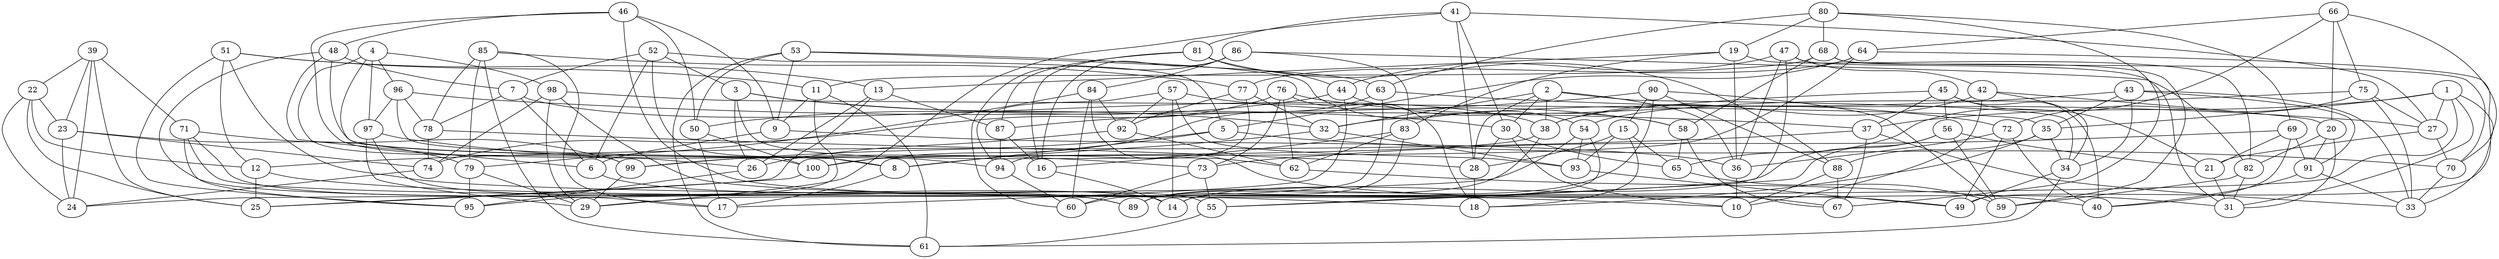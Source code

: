 graph G {
52 -- 3;
52 -- 5;
52 -- 6;
52 -- 7;
52 -- 8;
4 -- 100;
4 -- 99;
4 -- 98;
4 -- 97;
4 -- 96;
51 -- 95;
51 -- 10;
51 -- 11;
51 -- 12;
51 -- 13;
57 -- 58;
57 -- 94;
57 -- 93;
57 -- 92;
57 -- 14;
90 -- 59;
90 -- 89;
90 -- 88;
90 -- 87;
90 -- 15;
86 -- 60;
86 -- 84;
86 -- 83;
86 -- 82;
86 -- 16;
85 -- 61;
85 -- 79;
85 -- 78;
85 -- 77;
85 -- 17;
76 -- 62;
76 -- 74;
76 -- 73;
76 -- 72;
76 -- 18;
80 -- 63;
80 -- 69;
80 -- 68;
80 -- 67;
80 -- 19;
66 -- 64;
66 -- 65;
66 -- 70;
66 -- 75;
66 -- 20;
39 -- 71;
39 -- 22;
39 -- 23;
39 -- 24;
39 -- 25;
41 -- 81;
41 -- 27;
41 -- 28;
41 -- 29;
41 -- 30;
43 -- 91;
43 -- 32;
43 -- 33;
43 -- 34;
43 -- 35;
45 -- 56;
45 -- 37;
45 -- 38;
45 -- 21;
45 -- 40;
47 -- 55;
47 -- 42;
47 -- 31;
47 -- 44;
47 -- 36;
46 -- 26;
46 -- 48;
46 -- 49;
46 -- 50;
46 -- 9;
53 -- 54;
53 -- 63;
53 -- 50;
53 -- 9;
53 -- 61;
48 -- 17;
48 -- 6;
48 -- 7;
48 -- 8;
64 -- 77;
64 -- 100;
64 -- 5;
64 -- 49;
96 -- 78;
96 -- 97;
96 -- 94;
96 -- 37;
71 -- 99;
71 -- 89;
71 -- 95;
71 -- 14;
84 -- 60;
84 -- 92;
84 -- 79;
84 -- 31;
81 -- 16;
81 -- 88;
81 -- 87;
81 -- 44;
19 -- 82;
19 -- 13;
19 -- 83;
19 -- 36;
69 -- 91;
69 -- 21;
69 -- 40;
69 -- 73;
75 -- 54;
75 -- 27;
75 -- 72;
75 -- 33;
98 -- 74;
98 -- 35;
98 -- 67;
98 -- 29;
15 -- 93;
15 -- 18;
15 -- 28;
15 -- 65;
22 -- 12;
22 -- 23;
22 -- 24;
22 -- 25;
42 -- 10;
42 -- 38;
42 -- 20;
42 -- 34;
3 -- 26;
3 -- 30;
3 -- 62;
3 -- 32;
68 -- 70;
68 -- 11;
68 -- 58;
68 -- 59;
56 -- 55;
56 -- 21;
56 -- 59;
56 -- 14;
11 -- 95;
11 -- 9;
11 -- 61;
44 -- 17;
44 -- 50;
44 -- 58;
7 -- 78;
7 -- 6;
7 -- 38;
83 -- 16;
83 -- 89;
83 -- 62;
77 -- 94;
77 -- 92;
77 -- 32;
72 -- 36;
72 -- 40;
72 -- 49;
35 -- 88;
35 -- 34;
35 -- 18;
23 -- 74;
23 -- 79;
23 -- 24;
30 -- 10;
30 -- 28;
30 -- 65;
63 -- 100;
63 -- 27;
63 -- 60;
97 -- 55;
97 -- 29;
97 -- 73;
5 -- 70;
5 -- 8;
5 -- 99;
13 -- 26;
13 -- 25;
13 -- 87;
37 -- 12;
37 -- 67;
37 -- 33;
20 -- 31;
20 -- 82;
20 -- 91;
54 -- 93;
54 -- 24;
54 -- 14;
82 -- 59;
82 -- 31;
12 -- 18;
12 -- 25;
91 -- 40;
91 -- 33;
34 -- 49;
34 -- 61;
79 -- 95;
79 -- 29;
38 -- 89;
38 -- 99;
9 -- 36;
9 -- 6;
78 -- 74;
78 -- 28;
73 -- 55;
73 -- 60;
92 -- 26;
92 -- 62;
32 -- 93;
32 -- 8;
27 -- 70;
27 -- 21;
50 -- 100;
50 -- 17;
58 -- 65;
58 -- 67;
87 -- 16;
87 -- 94;
88 -- 10;
88 -- 67;
36 -- 10;
16 -- 14;
74 -- 24;
65 -- 59;
21 -- 31;
100 -- 25;
28 -- 18;
70 -- 33;
62 -- 40;
93 -- 49;
55 -- 61;
26 -- 95;
8 -- 17;
94 -- 60;
6 -- 89;
99 -- 29;
1 -- 27;
2 -- 28;
1 -- 29;
2 -- 30;
1 -- 31;
2 -- 32;
1 -- 33;
2 -- 34;
1 -- 35;
2 -- 36;
1 -- 37;
2 -- 38;
}